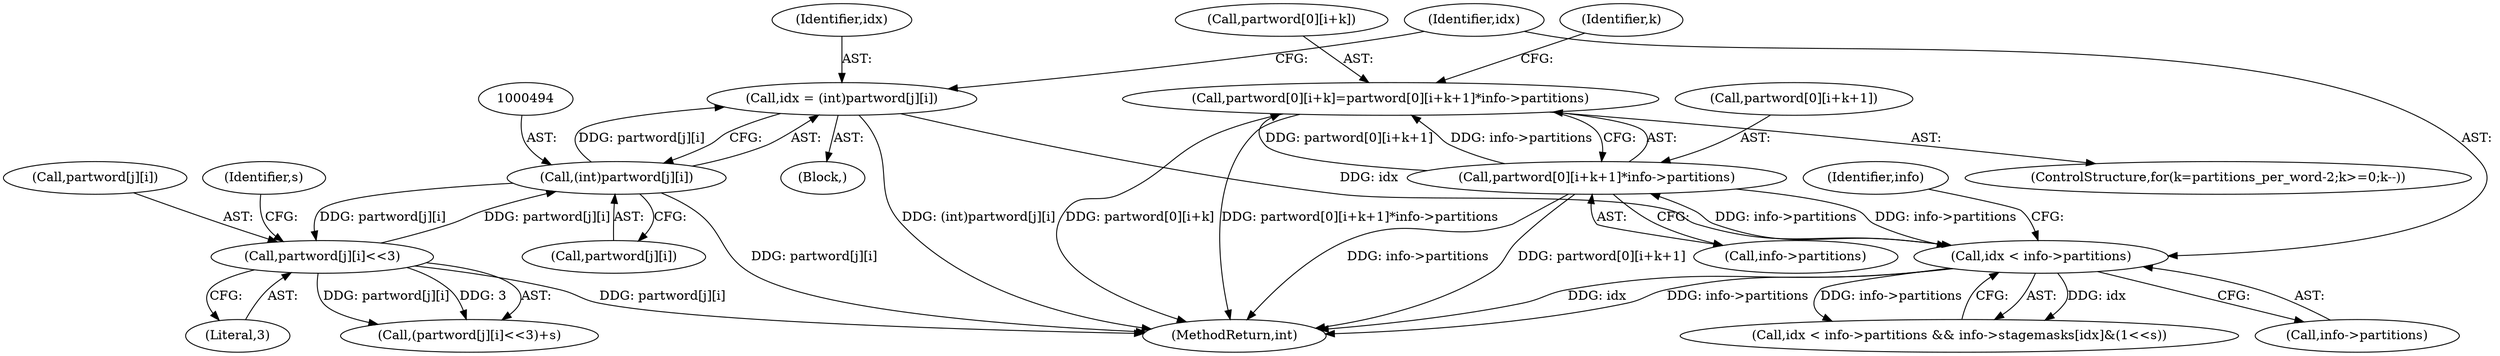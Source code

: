 digraph "0_Android_659030a2e80c38fb8da0a4eb68695349eec6778b@array" {
"1000329" [label="(Call,partword[0][i+k]=partword[0][i+k+1]*info->partitions)"];
"1000337" [label="(Call,partword[0][i+k+1]*info->partitions)"];
"1000502" [label="(Call,idx < info->partitions)"];
"1000491" [label="(Call,idx = (int)partword[j][i])"];
"1000493" [label="(Call,(int)partword[j][i])"];
"1000529" [label="(Call,partword[j][i]<<3)"];
"1000503" [label="(Identifier,idx)"];
"1000330" [label="(Call,partword[0][i+k])"];
"1000491" [label="(Call,idx = (int)partword[j][i])"];
"1000495" [label="(Call,partword[j][i])"];
"1000530" [label="(Call,partword[j][i])"];
"1000502" [label="(Call,idx < info->partitions)"];
"1000529" [label="(Call,partword[j][i]<<3)"];
"1000504" [label="(Call,info->partitions)"];
"1000535" [label="(Literal,3)"];
"1000337" [label="(Call,partword[0][i+k+1]*info->partitions)"];
"1000536" [label="(Identifier,s)"];
"1000479" [label="(Block,)"];
"1000492" [label="(Identifier,idx)"];
"1000501" [label="(Call,idx < info->partitions && info->stagemasks[idx]&(1<<s))"];
"1000864" [label="(MethodReturn,int)"];
"1000347" [label="(Call,info->partitions)"];
"1000329" [label="(Call,partword[0][i+k]=partword[0][i+k+1]*info->partitions)"];
"1000493" [label="(Call,(int)partword[j][i])"];
"1000338" [label="(Call,partword[0][i+k+1])"];
"1000528" [label="(Call,(partword[j][i]<<3)+s)"];
"1000510" [label="(Identifier,info)"];
"1000328" [label="(Identifier,k)"];
"1000318" [label="(ControlStructure,for(k=partitions_per_word-2;k>=0;k--))"];
"1000329" -> "1000318"  [label="AST: "];
"1000329" -> "1000337"  [label="CFG: "];
"1000330" -> "1000329"  [label="AST: "];
"1000337" -> "1000329"  [label="AST: "];
"1000328" -> "1000329"  [label="CFG: "];
"1000329" -> "1000864"  [label="DDG: partword[0][i+k]"];
"1000329" -> "1000864"  [label="DDG: partword[0][i+k+1]*info->partitions"];
"1000337" -> "1000329"  [label="DDG: partword[0][i+k+1]"];
"1000337" -> "1000329"  [label="DDG: info->partitions"];
"1000337" -> "1000347"  [label="CFG: "];
"1000338" -> "1000337"  [label="AST: "];
"1000347" -> "1000337"  [label="AST: "];
"1000337" -> "1000864"  [label="DDG: info->partitions"];
"1000337" -> "1000864"  [label="DDG: partword[0][i+k+1]"];
"1000502" -> "1000337"  [label="DDG: info->partitions"];
"1000337" -> "1000502"  [label="DDG: info->partitions"];
"1000502" -> "1000501"  [label="AST: "];
"1000502" -> "1000504"  [label="CFG: "];
"1000503" -> "1000502"  [label="AST: "];
"1000504" -> "1000502"  [label="AST: "];
"1000510" -> "1000502"  [label="CFG: "];
"1000501" -> "1000502"  [label="CFG: "];
"1000502" -> "1000864"  [label="DDG: idx"];
"1000502" -> "1000864"  [label="DDG: info->partitions"];
"1000502" -> "1000501"  [label="DDG: idx"];
"1000502" -> "1000501"  [label="DDG: info->partitions"];
"1000491" -> "1000502"  [label="DDG: idx"];
"1000491" -> "1000479"  [label="AST: "];
"1000491" -> "1000493"  [label="CFG: "];
"1000492" -> "1000491"  [label="AST: "];
"1000493" -> "1000491"  [label="AST: "];
"1000503" -> "1000491"  [label="CFG: "];
"1000491" -> "1000864"  [label="DDG: (int)partword[j][i]"];
"1000493" -> "1000491"  [label="DDG: partword[j][i]"];
"1000493" -> "1000495"  [label="CFG: "];
"1000494" -> "1000493"  [label="AST: "];
"1000495" -> "1000493"  [label="AST: "];
"1000493" -> "1000864"  [label="DDG: partword[j][i]"];
"1000529" -> "1000493"  [label="DDG: partword[j][i]"];
"1000493" -> "1000529"  [label="DDG: partword[j][i]"];
"1000529" -> "1000528"  [label="AST: "];
"1000529" -> "1000535"  [label="CFG: "];
"1000530" -> "1000529"  [label="AST: "];
"1000535" -> "1000529"  [label="AST: "];
"1000536" -> "1000529"  [label="CFG: "];
"1000529" -> "1000864"  [label="DDG: partword[j][i]"];
"1000529" -> "1000528"  [label="DDG: partword[j][i]"];
"1000529" -> "1000528"  [label="DDG: 3"];
}
